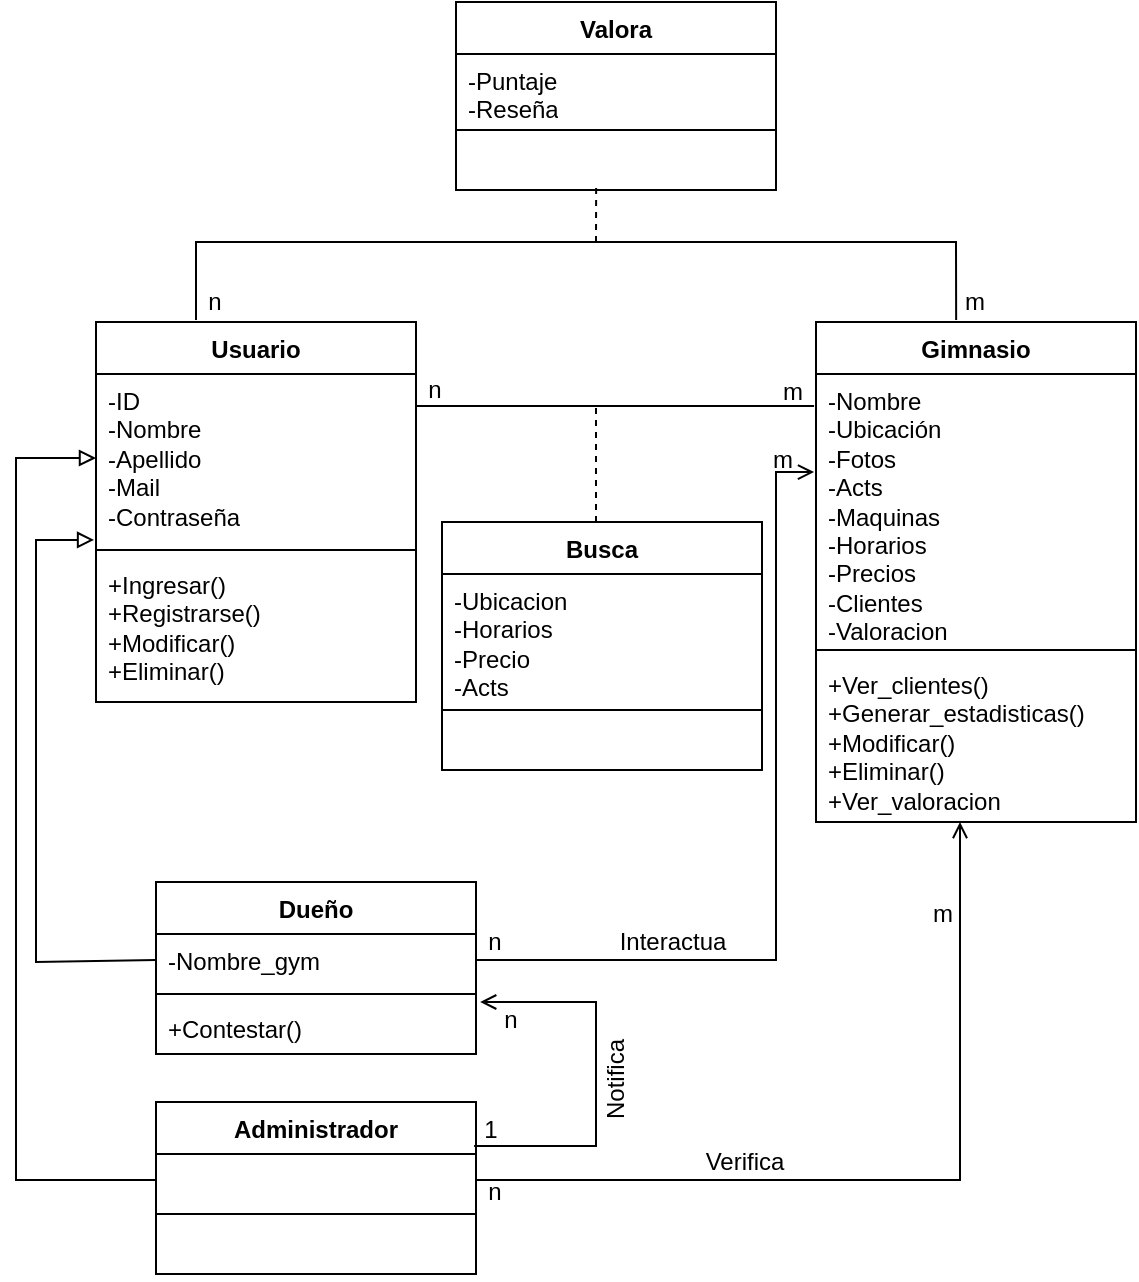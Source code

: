 <mxfile version="21.6.8" type="device">
  <diagram name="Página-1" id="rcpCOle1H92mKy1sSjLp">
    <mxGraphModel dx="880" dy="484" grid="1" gridSize="10" guides="1" tooltips="1" connect="1" arrows="1" fold="1" page="1" pageScale="1" pageWidth="827" pageHeight="1169" math="0" shadow="0">
      <root>
        <mxCell id="0" />
        <mxCell id="1" parent="0" />
        <mxCell id="tddwjaCoOD4uYsPgDnM7-1" value="Usuario" style="swimlane;fontStyle=1;align=center;verticalAlign=top;childLayout=stackLayout;horizontal=1;startSize=26;horizontalStack=0;resizeParent=1;resizeParentMax=0;resizeLast=0;collapsible=1;marginBottom=0;whiteSpace=wrap;html=1;" parent="1" vertex="1">
          <mxGeometry x="70" y="170" width="160" height="190" as="geometry" />
        </mxCell>
        <mxCell id="tddwjaCoOD4uYsPgDnM7-2" value="-ID&lt;br&gt;-Nombre&lt;br&gt;-Apellido&lt;br&gt;-Mail&lt;br&gt;-Contraseña" style="text;strokeColor=none;fillColor=none;align=left;verticalAlign=top;spacingLeft=4;spacingRight=4;overflow=hidden;rotatable=0;points=[[0,0.5],[1,0.5]];portConstraint=eastwest;whiteSpace=wrap;html=1;" parent="tddwjaCoOD4uYsPgDnM7-1" vertex="1">
          <mxGeometry y="26" width="160" height="84" as="geometry" />
        </mxCell>
        <mxCell id="tddwjaCoOD4uYsPgDnM7-3" value="" style="line;strokeWidth=1;fillColor=none;align=left;verticalAlign=middle;spacingTop=-1;spacingLeft=3;spacingRight=3;rotatable=0;labelPosition=right;points=[];portConstraint=eastwest;strokeColor=inherit;" parent="tddwjaCoOD4uYsPgDnM7-1" vertex="1">
          <mxGeometry y="110" width="160" height="8" as="geometry" />
        </mxCell>
        <mxCell id="tddwjaCoOD4uYsPgDnM7-4" value="+Ingresar()&lt;br&gt;+Registrarse()&lt;br&gt;+Modificar()&lt;br&gt;+Eliminar()" style="text;strokeColor=none;fillColor=none;align=left;verticalAlign=top;spacingLeft=4;spacingRight=4;overflow=hidden;rotatable=0;points=[[0,0.5],[1,0.5]];portConstraint=eastwest;whiteSpace=wrap;html=1;" parent="tddwjaCoOD4uYsPgDnM7-1" vertex="1">
          <mxGeometry y="118" width="160" height="72" as="geometry" />
        </mxCell>
        <mxCell id="tddwjaCoOD4uYsPgDnM7-9" value="Gimnasio" style="swimlane;fontStyle=1;align=center;verticalAlign=top;childLayout=stackLayout;horizontal=1;startSize=26;horizontalStack=0;resizeParent=1;resizeParentMax=0;resizeLast=0;collapsible=1;marginBottom=0;whiteSpace=wrap;html=1;" parent="1" vertex="1">
          <mxGeometry x="430" y="170" width="160" height="250" as="geometry" />
        </mxCell>
        <mxCell id="tddwjaCoOD4uYsPgDnM7-10" value="-Nombre&lt;br&gt;-Ubicación&lt;br&gt;-Fotos&lt;br&gt;-Acts&lt;br&gt;-Maquinas&lt;br&gt;-Horarios&lt;br&gt;-Precios&lt;br&gt;-Clientes&lt;br&gt;-Valoracion" style="text;strokeColor=none;fillColor=none;align=left;verticalAlign=top;spacingLeft=4;spacingRight=4;overflow=hidden;rotatable=0;points=[[0,0.5],[1,0.5]];portConstraint=eastwest;whiteSpace=wrap;html=1;" parent="tddwjaCoOD4uYsPgDnM7-9" vertex="1">
          <mxGeometry y="26" width="160" height="134" as="geometry" />
        </mxCell>
        <mxCell id="tddwjaCoOD4uYsPgDnM7-11" value="" style="line;strokeWidth=1;fillColor=none;align=left;verticalAlign=middle;spacingTop=-1;spacingLeft=3;spacingRight=3;rotatable=0;labelPosition=right;points=[];portConstraint=eastwest;strokeColor=inherit;" parent="tddwjaCoOD4uYsPgDnM7-9" vertex="1">
          <mxGeometry y="160" width="160" height="8" as="geometry" />
        </mxCell>
        <mxCell id="tddwjaCoOD4uYsPgDnM7-12" value="+Ver_clientes()&lt;br&gt;+Generar_estadisticas()&lt;br&gt;+Modificar()&lt;br&gt;+Eliminar()&lt;br&gt;+Ver_valoracion" style="text;strokeColor=none;fillColor=none;align=left;verticalAlign=top;spacingLeft=4;spacingRight=4;overflow=hidden;rotatable=0;points=[[0,0.5],[1,0.5]];portConstraint=eastwest;whiteSpace=wrap;html=1;" parent="tddwjaCoOD4uYsPgDnM7-9" vertex="1">
          <mxGeometry y="168" width="160" height="82" as="geometry" />
        </mxCell>
        <mxCell id="tddwjaCoOD4uYsPgDnM7-13" value="Valora" style="swimlane;fontStyle=1;align=center;verticalAlign=top;childLayout=stackLayout;horizontal=1;startSize=26;horizontalStack=0;resizeParent=1;resizeParentMax=0;resizeLast=0;collapsible=1;marginBottom=0;whiteSpace=wrap;html=1;" parent="1" vertex="1">
          <mxGeometry x="250" y="10" width="160" height="94" as="geometry" />
        </mxCell>
        <mxCell id="tddwjaCoOD4uYsPgDnM7-14" value="-Puntaje&lt;br&gt;-Reseña" style="text;strokeColor=none;fillColor=none;align=left;verticalAlign=top;spacingLeft=4;spacingRight=4;overflow=hidden;rotatable=0;points=[[0,0.5],[1,0.5]];portConstraint=eastwest;whiteSpace=wrap;html=1;" parent="tddwjaCoOD4uYsPgDnM7-13" vertex="1">
          <mxGeometry y="26" width="160" height="34" as="geometry" />
        </mxCell>
        <mxCell id="tddwjaCoOD4uYsPgDnM7-15" value="" style="line;strokeWidth=1;fillColor=none;align=left;verticalAlign=middle;spacingTop=-1;spacingLeft=3;spacingRight=3;rotatable=0;labelPosition=right;points=[];portConstraint=eastwest;strokeColor=inherit;" parent="tddwjaCoOD4uYsPgDnM7-13" vertex="1">
          <mxGeometry y="60" width="160" height="8" as="geometry" />
        </mxCell>
        <mxCell id="tddwjaCoOD4uYsPgDnM7-16" value="&amp;nbsp;" style="text;strokeColor=none;fillColor=none;align=left;verticalAlign=top;spacingLeft=4;spacingRight=4;overflow=hidden;rotatable=0;points=[[0,0.5],[1,0.5]];portConstraint=eastwest;whiteSpace=wrap;html=1;" parent="tddwjaCoOD4uYsPgDnM7-13" vertex="1">
          <mxGeometry y="68" width="160" height="26" as="geometry" />
        </mxCell>
        <mxCell id="tddwjaCoOD4uYsPgDnM7-17" value="" style="endArrow=none;html=1;rounded=0;entryX=0.438;entryY=-0.004;entryDx=0;entryDy=0;entryPerimeter=0;" parent="1" target="tddwjaCoOD4uYsPgDnM7-9" edge="1">
          <mxGeometry width="50" height="50" relative="1" as="geometry">
            <mxPoint x="120" y="169" as="sourcePoint" />
            <mxPoint x="580" y="140" as="targetPoint" />
            <Array as="points">
              <mxPoint x="120" y="130" />
              <mxPoint x="500" y="130" />
            </Array>
          </mxGeometry>
        </mxCell>
        <mxCell id="tddwjaCoOD4uYsPgDnM7-18" value="" style="endArrow=none;dashed=1;html=1;rounded=0;entryX=0.438;entryY=0.846;entryDx=0;entryDy=0;entryPerimeter=0;" parent="1" target="tddwjaCoOD4uYsPgDnM7-16" edge="1">
          <mxGeometry width="50" height="50" relative="1" as="geometry">
            <mxPoint x="320" y="130" as="sourcePoint" />
            <mxPoint x="320" y="110" as="targetPoint" />
          </mxGeometry>
        </mxCell>
        <mxCell id="tddwjaCoOD4uYsPgDnM7-19" value="n" style="text;html=1;align=center;verticalAlign=middle;resizable=0;points=[];autosize=1;strokeColor=none;fillColor=none;" parent="1" vertex="1">
          <mxGeometry x="114" y="145" width="30" height="30" as="geometry" />
        </mxCell>
        <mxCell id="tddwjaCoOD4uYsPgDnM7-20" value="m" style="text;html=1;align=center;verticalAlign=middle;resizable=0;points=[];autosize=1;strokeColor=none;fillColor=none;" parent="1" vertex="1">
          <mxGeometry x="494" y="145" width="30" height="30" as="geometry" />
        </mxCell>
        <mxCell id="tddwjaCoOD4uYsPgDnM7-21" value="" style="endArrow=none;html=1;rounded=0;exitX=1;exitY=0.583;exitDx=0;exitDy=0;exitPerimeter=0;entryX=-0.006;entryY=0.366;entryDx=0;entryDy=0;entryPerimeter=0;" parent="1" edge="1">
          <mxGeometry width="50" height="50" relative="1" as="geometry">
            <mxPoint x="230" y="211.972" as="sourcePoint" />
            <mxPoint x="429.04" y="212.044" as="targetPoint" />
          </mxGeometry>
        </mxCell>
        <mxCell id="tddwjaCoOD4uYsPgDnM7-22" value="Busca" style="swimlane;fontStyle=1;align=center;verticalAlign=top;childLayout=stackLayout;horizontal=1;startSize=26;horizontalStack=0;resizeParent=1;resizeParentMax=0;resizeLast=0;collapsible=1;marginBottom=0;whiteSpace=wrap;html=1;" parent="1" vertex="1">
          <mxGeometry x="243" y="270" width="160" height="124" as="geometry" />
        </mxCell>
        <mxCell id="tddwjaCoOD4uYsPgDnM7-23" value="-Ubicacion&lt;br&gt;-Horarios&lt;br&gt;-Precio&lt;br&gt;-Acts" style="text;strokeColor=none;fillColor=none;align=left;verticalAlign=top;spacingLeft=4;spacingRight=4;overflow=hidden;rotatable=0;points=[[0,0.5],[1,0.5]];portConstraint=eastwest;whiteSpace=wrap;html=1;" parent="tddwjaCoOD4uYsPgDnM7-22" vertex="1">
          <mxGeometry y="26" width="160" height="64" as="geometry" />
        </mxCell>
        <mxCell id="tddwjaCoOD4uYsPgDnM7-24" value="" style="line;strokeWidth=1;fillColor=none;align=left;verticalAlign=middle;spacingTop=-1;spacingLeft=3;spacingRight=3;rotatable=0;labelPosition=right;points=[];portConstraint=eastwest;strokeColor=inherit;" parent="tddwjaCoOD4uYsPgDnM7-22" vertex="1">
          <mxGeometry y="90" width="160" height="8" as="geometry" />
        </mxCell>
        <mxCell id="tddwjaCoOD4uYsPgDnM7-25" value="&amp;nbsp; &amp;nbsp;" style="text;strokeColor=none;fillColor=none;align=left;verticalAlign=top;spacingLeft=4;spacingRight=4;overflow=hidden;rotatable=0;points=[[0,0.5],[1,0.5]];portConstraint=eastwest;whiteSpace=wrap;html=1;" parent="tddwjaCoOD4uYsPgDnM7-22" vertex="1">
          <mxGeometry y="98" width="160" height="26" as="geometry" />
        </mxCell>
        <mxCell id="tddwjaCoOD4uYsPgDnM7-26" value="" style="endArrow=none;dashed=1;html=1;rounded=0;" parent="1" edge="1">
          <mxGeometry width="50" height="50" relative="1" as="geometry">
            <mxPoint x="320" y="270" as="sourcePoint" />
            <mxPoint x="320" y="210" as="targetPoint" />
          </mxGeometry>
        </mxCell>
        <mxCell id="tddwjaCoOD4uYsPgDnM7-27" value="n" style="text;html=1;align=center;verticalAlign=middle;resizable=0;points=[];autosize=1;strokeColor=none;fillColor=none;" parent="1" vertex="1">
          <mxGeometry x="224" y="189" width="30" height="30" as="geometry" />
        </mxCell>
        <mxCell id="tddwjaCoOD4uYsPgDnM7-28" value="m" style="text;html=1;align=center;verticalAlign=middle;resizable=0;points=[];autosize=1;strokeColor=none;fillColor=none;" parent="1" vertex="1">
          <mxGeometry x="403" y="190" width="30" height="30" as="geometry" />
        </mxCell>
        <mxCell id="tddwjaCoOD4uYsPgDnM7-29" value="Dueño" style="swimlane;fontStyle=1;align=center;verticalAlign=top;childLayout=stackLayout;horizontal=1;startSize=26;horizontalStack=0;resizeParent=1;resizeParentMax=0;resizeLast=0;collapsible=1;marginBottom=0;whiteSpace=wrap;html=1;" parent="1" vertex="1">
          <mxGeometry x="100" y="450" width="160" height="86" as="geometry" />
        </mxCell>
        <mxCell id="tddwjaCoOD4uYsPgDnM7-30" value="-Nombre_gym" style="text;strokeColor=none;fillColor=none;align=left;verticalAlign=top;spacingLeft=4;spacingRight=4;overflow=hidden;rotatable=0;points=[[0,0.5],[1,0.5]];portConstraint=eastwest;whiteSpace=wrap;html=1;" parent="tddwjaCoOD4uYsPgDnM7-29" vertex="1">
          <mxGeometry y="26" width="160" height="26" as="geometry" />
        </mxCell>
        <mxCell id="tddwjaCoOD4uYsPgDnM7-31" value="" style="line;strokeWidth=1;fillColor=none;align=left;verticalAlign=middle;spacingTop=-1;spacingLeft=3;spacingRight=3;rotatable=0;labelPosition=right;points=[];portConstraint=eastwest;strokeColor=inherit;" parent="tddwjaCoOD4uYsPgDnM7-29" vertex="1">
          <mxGeometry y="52" width="160" height="8" as="geometry" />
        </mxCell>
        <mxCell id="tddwjaCoOD4uYsPgDnM7-32" value="+Contestar()" style="text;strokeColor=none;fillColor=none;align=left;verticalAlign=top;spacingLeft=4;spacingRight=4;overflow=hidden;rotatable=0;points=[[0,0.5],[1,0.5]];portConstraint=eastwest;whiteSpace=wrap;html=1;" parent="tddwjaCoOD4uYsPgDnM7-29" vertex="1">
          <mxGeometry y="60" width="160" height="26" as="geometry" />
        </mxCell>
        <mxCell id="tddwjaCoOD4uYsPgDnM7-33" value="" style="endArrow=block;html=1;rounded=0;exitX=0;exitY=0.5;exitDx=0;exitDy=0;entryX=-0.006;entryY=0.988;entryDx=0;entryDy=0;entryPerimeter=0;endFill=0;" parent="1" source="tddwjaCoOD4uYsPgDnM7-30" target="tddwjaCoOD4uYsPgDnM7-2" edge="1">
          <mxGeometry width="50" height="50" relative="1" as="geometry">
            <mxPoint x="40" y="500" as="sourcePoint" />
            <mxPoint x="40" y="230" as="targetPoint" />
            <Array as="points">
              <mxPoint x="40" y="490" />
              <mxPoint x="40" y="279" />
            </Array>
          </mxGeometry>
        </mxCell>
        <mxCell id="tddwjaCoOD4uYsPgDnM7-35" value="Administrador" style="swimlane;fontStyle=1;align=center;verticalAlign=top;childLayout=stackLayout;horizontal=1;startSize=26;horizontalStack=0;resizeParent=1;resizeParentMax=0;resizeLast=0;collapsible=1;marginBottom=0;whiteSpace=wrap;html=1;" parent="1" vertex="1">
          <mxGeometry x="100" y="560" width="160" height="86" as="geometry" />
        </mxCell>
        <mxCell id="tddwjaCoOD4uYsPgDnM7-36" value="&amp;nbsp;&amp;nbsp;" style="text;strokeColor=none;fillColor=none;align=left;verticalAlign=top;spacingLeft=4;spacingRight=4;overflow=hidden;rotatable=0;points=[[0,0.5],[1,0.5]];portConstraint=eastwest;whiteSpace=wrap;html=1;" parent="tddwjaCoOD4uYsPgDnM7-35" vertex="1">
          <mxGeometry y="26" width="160" height="26" as="geometry" />
        </mxCell>
        <mxCell id="tddwjaCoOD4uYsPgDnM7-37" value="" style="line;strokeWidth=1;fillColor=none;align=left;verticalAlign=middle;spacingTop=-1;spacingLeft=3;spacingRight=3;rotatable=0;labelPosition=right;points=[];portConstraint=eastwest;strokeColor=inherit;" parent="tddwjaCoOD4uYsPgDnM7-35" vertex="1">
          <mxGeometry y="52" width="160" height="8" as="geometry" />
        </mxCell>
        <mxCell id="tddwjaCoOD4uYsPgDnM7-38" value="&amp;nbsp; &amp;nbsp;" style="text;strokeColor=none;fillColor=none;align=left;verticalAlign=top;spacingLeft=4;spacingRight=4;overflow=hidden;rotatable=0;points=[[0,0.5],[1,0.5]];portConstraint=eastwest;whiteSpace=wrap;html=1;" parent="tddwjaCoOD4uYsPgDnM7-35" vertex="1">
          <mxGeometry y="60" width="160" height="26" as="geometry" />
        </mxCell>
        <mxCell id="tddwjaCoOD4uYsPgDnM7-40" style="edgeStyle=orthogonalEdgeStyle;rounded=0;orthogonalLoop=1;jettySize=auto;html=1;entryX=0;entryY=0.5;entryDx=0;entryDy=0;endArrow=block;endFill=0;" parent="1" source="tddwjaCoOD4uYsPgDnM7-36" target="tddwjaCoOD4uYsPgDnM7-2" edge="1">
          <mxGeometry relative="1" as="geometry">
            <Array as="points">
              <mxPoint x="30" y="599" />
              <mxPoint x="30" y="238" />
            </Array>
          </mxGeometry>
        </mxCell>
        <mxCell id="tddwjaCoOD4uYsPgDnM7-43" style="edgeStyle=orthogonalEdgeStyle;rounded=0;orthogonalLoop=1;jettySize=auto;html=1;entryX=-0.006;entryY=0.366;entryDx=0;entryDy=0;entryPerimeter=0;endArrow=open;endFill=0;" parent="1" source="tddwjaCoOD4uYsPgDnM7-30" target="tddwjaCoOD4uYsPgDnM7-10" edge="1">
          <mxGeometry relative="1" as="geometry">
            <Array as="points">
              <mxPoint x="410" y="489" />
              <mxPoint x="410" y="245" />
            </Array>
          </mxGeometry>
        </mxCell>
        <mxCell id="tddwjaCoOD4uYsPgDnM7-44" value="n" style="text;html=1;align=center;verticalAlign=middle;resizable=0;points=[];autosize=1;strokeColor=none;fillColor=none;" parent="1" vertex="1">
          <mxGeometry x="254" y="465" width="30" height="30" as="geometry" />
        </mxCell>
        <mxCell id="tddwjaCoOD4uYsPgDnM7-45" value="m" style="text;html=1;align=center;verticalAlign=middle;resizable=0;points=[];autosize=1;strokeColor=none;fillColor=none;" parent="1" vertex="1">
          <mxGeometry x="398" y="224" width="30" height="30" as="geometry" />
        </mxCell>
        <mxCell id="tddwjaCoOD4uYsPgDnM7-47" value="Interactua" style="text;html=1;align=center;verticalAlign=middle;resizable=0;points=[];autosize=1;strokeColor=none;fillColor=none;" parent="1" vertex="1">
          <mxGeometry x="318" y="465" width="80" height="30" as="geometry" />
        </mxCell>
        <mxCell id="tddwjaCoOD4uYsPgDnM7-49" style="edgeStyle=orthogonalEdgeStyle;rounded=0;orthogonalLoop=1;jettySize=auto;html=1;endArrow=open;endFill=0;entryX=0.45;entryY=1;entryDx=0;entryDy=0;entryPerimeter=0;" parent="1" source="tddwjaCoOD4uYsPgDnM7-36" target="tddwjaCoOD4uYsPgDnM7-12" edge="1">
          <mxGeometry relative="1" as="geometry">
            <mxPoint x="502" y="460" as="targetPoint" />
          </mxGeometry>
        </mxCell>
        <mxCell id="tddwjaCoOD4uYsPgDnM7-50" value="n" style="text;html=1;align=center;verticalAlign=middle;resizable=0;points=[];autosize=1;strokeColor=none;fillColor=none;" parent="1" vertex="1">
          <mxGeometry x="254" y="590" width="30" height="30" as="geometry" />
        </mxCell>
        <mxCell id="tddwjaCoOD4uYsPgDnM7-51" value="m" style="text;html=1;align=center;verticalAlign=middle;resizable=0;points=[];autosize=1;strokeColor=none;fillColor=none;" parent="1" vertex="1">
          <mxGeometry x="478" y="451" width="30" height="30" as="geometry" />
        </mxCell>
        <mxCell id="tddwjaCoOD4uYsPgDnM7-52" value="Verifica" style="text;html=1;align=center;verticalAlign=middle;resizable=0;points=[];autosize=1;strokeColor=none;fillColor=none;" parent="1" vertex="1">
          <mxGeometry x="364" y="575" width="60" height="30" as="geometry" />
        </mxCell>
        <mxCell id="tddwjaCoOD4uYsPgDnM7-53" value="" style="endArrow=open;html=1;rounded=0;exitX=0.994;exitY=-0.154;exitDx=0;exitDy=0;exitPerimeter=0;entryX=1.013;entryY=0;entryDx=0;entryDy=0;entryPerimeter=0;endFill=0;" parent="1" source="tddwjaCoOD4uYsPgDnM7-36" target="tddwjaCoOD4uYsPgDnM7-32" edge="1">
          <mxGeometry width="50" height="50" relative="1" as="geometry">
            <mxPoint x="268" y="586" as="sourcePoint" />
            <mxPoint x="318" y="536" as="targetPoint" />
            <Array as="points">
              <mxPoint x="320" y="582" />
              <mxPoint x="320" y="510" />
            </Array>
          </mxGeometry>
        </mxCell>
        <mxCell id="tddwjaCoOD4uYsPgDnM7-54" value="1" style="text;html=1;align=center;verticalAlign=middle;resizable=0;points=[];autosize=1;strokeColor=none;fillColor=none;" parent="1" vertex="1">
          <mxGeometry x="252" y="559" width="30" height="30" as="geometry" />
        </mxCell>
        <mxCell id="tddwjaCoOD4uYsPgDnM7-55" value="n" style="text;html=1;align=center;verticalAlign=middle;resizable=0;points=[];autosize=1;strokeColor=none;fillColor=none;" parent="1" vertex="1">
          <mxGeometry x="262" y="504" width="30" height="30" as="geometry" />
        </mxCell>
        <mxCell id="tddwjaCoOD4uYsPgDnM7-56" value="Notifica" style="text;html=1;align=center;verticalAlign=middle;resizable=0;points=[];autosize=1;strokeColor=none;fillColor=none;flipV=0;flipH=1;rotation=270;" parent="1" vertex="1">
          <mxGeometry x="300" y="534" width="60" height="30" as="geometry" />
        </mxCell>
      </root>
    </mxGraphModel>
  </diagram>
</mxfile>
